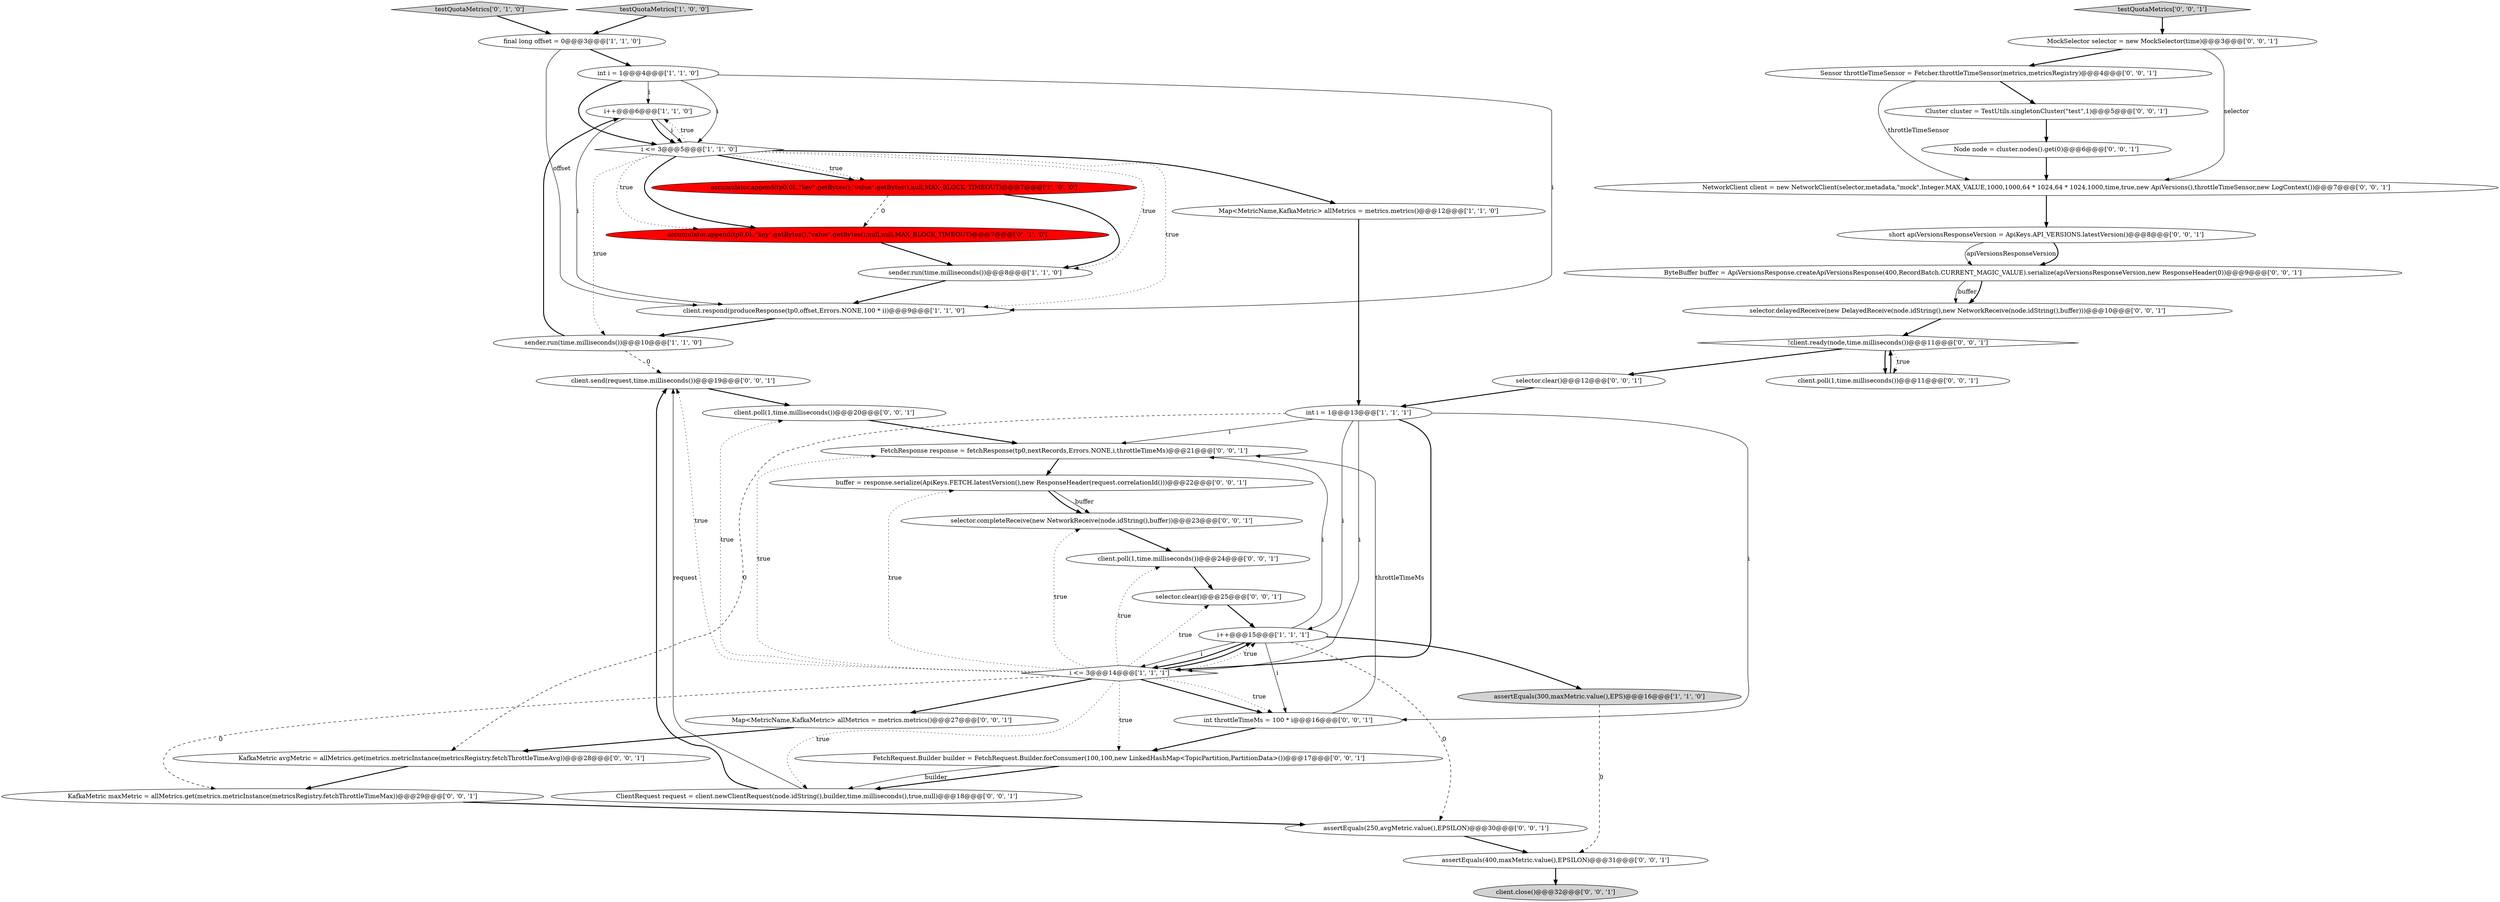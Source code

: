 digraph {
9 [style = filled, label = "i++@@@6@@@['1', '1', '0']", fillcolor = white, shape = ellipse image = "AAA0AAABBB1BBB"];
38 [style = filled, label = "testQuotaMetrics['0', '0', '1']", fillcolor = lightgray, shape = diamond image = "AAA0AAABBB3BBB"];
19 [style = filled, label = "NetworkClient client = new NetworkClient(selector,metadata,\"mock\",Integer.MAX_VALUE,1000,1000,64 * 1024,64 * 1024,1000,time,true,new ApiVersions(),throttleTimeSensor,new LogContext())@@@7@@@['0', '0', '1']", fillcolor = white, shape = ellipse image = "AAA0AAABBB3BBB"];
33 [style = filled, label = "assertEquals(400,maxMetric.value(),EPSILON)@@@31@@@['0', '0', '1']", fillcolor = white, shape = ellipse image = "AAA0AAABBB3BBB"];
22 [style = filled, label = "Map<MetricName,KafkaMetric> allMetrics = metrics.metrics()@@@27@@@['0', '0', '1']", fillcolor = white, shape = ellipse image = "AAA0AAABBB3BBB"];
29 [style = filled, label = "KafkaMetric avgMetric = allMetrics.get(metrics.metricInstance(metricsRegistry.fetchThrottleTimeAvg))@@@28@@@['0', '0', '1']", fillcolor = white, shape = ellipse image = "AAA0AAABBB3BBB"];
28 [style = filled, label = "int throttleTimeMs = 100 * i@@@16@@@['0', '0', '1']", fillcolor = white, shape = ellipse image = "AAA0AAABBB3BBB"];
24 [style = filled, label = "selector.clear()@@@25@@@['0', '0', '1']", fillcolor = white, shape = ellipse image = "AAA0AAABBB3BBB"];
13 [style = filled, label = "int i = 1@@@13@@@['1', '1', '1']", fillcolor = white, shape = ellipse image = "AAA0AAABBB1BBB"];
35 [style = filled, label = "buffer = response.serialize(ApiKeys.FETCH.latestVersion(),new ResponseHeader(request.correlationId()))@@@22@@@['0', '0', '1']", fillcolor = white, shape = ellipse image = "AAA0AAABBB3BBB"];
8 [style = filled, label = "int i = 1@@@4@@@['1', '1', '0']", fillcolor = white, shape = ellipse image = "AAA0AAABBB1BBB"];
11 [style = filled, label = "testQuotaMetrics['1', '0', '0']", fillcolor = lightgray, shape = diamond image = "AAA0AAABBB1BBB"];
17 [style = filled, label = "ByteBuffer buffer = ApiVersionsResponse.createApiVersionsResponse(400,RecordBatch.CURRENT_MAGIC_VALUE).serialize(apiVersionsResponseVersion,new ResponseHeader(0))@@@9@@@['0', '0', '1']", fillcolor = white, shape = ellipse image = "AAA0AAABBB3BBB"];
32 [style = filled, label = "FetchRequest.Builder builder = FetchRequest.Builder.forConsumer(100,100,new LinkedHashMap<TopicPartition,PartitionData>())@@@17@@@['0', '0', '1']", fillcolor = white, shape = ellipse image = "AAA0AAABBB3BBB"];
25 [style = filled, label = "client.close()@@@32@@@['0', '0', '1']", fillcolor = lightgray, shape = ellipse image = "AAA0AAABBB3BBB"];
18 [style = filled, label = "client.poll(1,time.milliseconds())@@@11@@@['0', '0', '1']", fillcolor = white, shape = ellipse image = "AAA0AAABBB3BBB"];
39 [style = filled, label = "client.poll(1,time.milliseconds())@@@20@@@['0', '0', '1']", fillcolor = white, shape = ellipse image = "AAA0AAABBB3BBB"];
43 [style = filled, label = "client.poll(1,time.milliseconds())@@@24@@@['0', '0', '1']", fillcolor = white, shape = ellipse image = "AAA0AAABBB3BBB"];
34 [style = filled, label = "Sensor throttleTimeSensor = Fetcher.throttleTimeSensor(metrics,metricsRegistry)@@@4@@@['0', '0', '1']", fillcolor = white, shape = ellipse image = "AAA0AAABBB3BBB"];
20 [style = filled, label = "!client.ready(node,time.milliseconds())@@@11@@@['0', '0', '1']", fillcolor = white, shape = diamond image = "AAA0AAABBB3BBB"];
21 [style = filled, label = "Node node = cluster.nodes().get(0)@@@6@@@['0', '0', '1']", fillcolor = white, shape = ellipse image = "AAA0AAABBB3BBB"];
7 [style = filled, label = "sender.run(time.milliseconds())@@@8@@@['1', '1', '0']", fillcolor = white, shape = ellipse image = "AAA0AAABBB1BBB"];
41 [style = filled, label = "client.send(request,time.milliseconds())@@@19@@@['0', '0', '1']", fillcolor = white, shape = ellipse image = "AAA0AAABBB3BBB"];
10 [style = filled, label = "sender.run(time.milliseconds())@@@10@@@['1', '1', '0']", fillcolor = white, shape = ellipse image = "AAA0AAABBB1BBB"];
16 [style = filled, label = "selector.completeReceive(new NetworkReceive(node.idString(),buffer))@@@23@@@['0', '0', '1']", fillcolor = white, shape = ellipse image = "AAA0AAABBB3BBB"];
12 [style = filled, label = "Map<MetricName,KafkaMetric> allMetrics = metrics.metrics()@@@12@@@['1', '1', '0']", fillcolor = white, shape = ellipse image = "AAA0AAABBB1BBB"];
37 [style = filled, label = "Cluster cluster = TestUtils.singletonCluster(\"test\",1)@@@5@@@['0', '0', '1']", fillcolor = white, shape = ellipse image = "AAA0AAABBB3BBB"];
15 [style = filled, label = "testQuotaMetrics['0', '1', '0']", fillcolor = lightgray, shape = diamond image = "AAA0AAABBB2BBB"];
2 [style = filled, label = "i++@@@15@@@['1', '1', '1']", fillcolor = white, shape = ellipse image = "AAA0AAABBB1BBB"];
31 [style = filled, label = "ClientRequest request = client.newClientRequest(node.idString(),builder,time.milliseconds(),true,null)@@@18@@@['0', '0', '1']", fillcolor = white, shape = ellipse image = "AAA0AAABBB3BBB"];
36 [style = filled, label = "MockSelector selector = new MockSelector(time)@@@3@@@['0', '0', '1']", fillcolor = white, shape = ellipse image = "AAA0AAABBB3BBB"];
0 [style = filled, label = "assertEquals(300,maxMetric.value(),EPS)@@@16@@@['1', '1', '0']", fillcolor = lightgray, shape = ellipse image = "AAA0AAABBB1BBB"];
6 [style = filled, label = "client.respond(produceResponse(tp0,offset,Errors.NONE,100 * i))@@@9@@@['1', '1', '0']", fillcolor = white, shape = ellipse image = "AAA0AAABBB1BBB"];
23 [style = filled, label = "FetchResponse response = fetchResponse(tp0,nextRecords,Errors.NONE,i,throttleTimeMs)@@@21@@@['0', '0', '1']", fillcolor = white, shape = ellipse image = "AAA0AAABBB3BBB"];
42 [style = filled, label = "selector.clear()@@@12@@@['0', '0', '1']", fillcolor = white, shape = ellipse image = "AAA0AAABBB3BBB"];
40 [style = filled, label = "assertEquals(250,avgMetric.value(),EPSILON)@@@30@@@['0', '0', '1']", fillcolor = white, shape = ellipse image = "AAA0AAABBB3BBB"];
3 [style = filled, label = "i <= 3@@@5@@@['1', '1', '0']", fillcolor = white, shape = diamond image = "AAA0AAABBB1BBB"];
14 [style = filled, label = "accumulator.append(tp0,0L,\"key\".getBytes(),\"value\".getBytes(),null,null,MAX_BLOCK_TIMEOUT)@@@7@@@['0', '1', '0']", fillcolor = red, shape = ellipse image = "AAA1AAABBB2BBB"];
26 [style = filled, label = "KafkaMetric maxMetric = allMetrics.get(metrics.metricInstance(metricsRegistry.fetchThrottleTimeMax))@@@29@@@['0', '0', '1']", fillcolor = white, shape = ellipse image = "AAA0AAABBB3BBB"];
1 [style = filled, label = "i <= 3@@@14@@@['1', '1', '1']", fillcolor = white, shape = diamond image = "AAA0AAABBB1BBB"];
4 [style = filled, label = "accumulator.append(tp0,0L,\"key\".getBytes(),\"value\".getBytes(),null,MAX_BLOCK_TIMEOUT)@@@7@@@['1', '0', '0']", fillcolor = red, shape = ellipse image = "AAA1AAABBB1BBB"];
27 [style = filled, label = "short apiVersionsResponseVersion = ApiKeys.API_VERSIONS.latestVersion()@@@8@@@['0', '0', '1']", fillcolor = white, shape = ellipse image = "AAA0AAABBB3BBB"];
5 [style = filled, label = "final long offset = 0@@@3@@@['1', '1', '0']", fillcolor = white, shape = ellipse image = "AAA0AAABBB1BBB"];
30 [style = filled, label = "selector.delayedReceive(new DelayedReceive(node.idString(),new NetworkReceive(node.idString(),buffer)))@@@10@@@['0', '0', '1']", fillcolor = white, shape = ellipse image = "AAA0AAABBB3BBB"];
1->39 [style = dotted, label="true"];
30->20 [style = bold, label=""];
13->23 [style = solid, label="i"];
1->31 [style = dotted, label="true"];
26->40 [style = bold, label=""];
3->6 [style = dotted, label="true"];
3->4 [style = bold, label=""];
13->1 [style = bold, label=""];
14->7 [style = bold, label=""];
1->28 [style = bold, label=""];
10->41 [style = dashed, label="0"];
27->17 [style = solid, label="apiVersionsResponseVersion"];
9->6 [style = solid, label="i"];
33->25 [style = bold, label=""];
43->24 [style = bold, label=""];
36->19 [style = solid, label="selector"];
39->23 [style = bold, label=""];
27->17 [style = bold, label=""];
16->43 [style = bold, label=""];
20->18 [style = dotted, label="true"];
1->23 [style = dotted, label="true"];
28->23 [style = solid, label="throttleTimeMs"];
34->19 [style = solid, label="throttleTimeSensor"];
8->6 [style = solid, label="i"];
17->30 [style = solid, label="buffer"];
3->7 [style = dotted, label="true"];
1->35 [style = dotted, label="true"];
21->19 [style = bold, label=""];
13->29 [style = dashed, label="0"];
37->21 [style = bold, label=""];
1->43 [style = dotted, label="true"];
1->41 [style = dotted, label="true"];
1->32 [style = dotted, label="true"];
29->26 [style = bold, label=""];
23->35 [style = bold, label=""];
20->18 [style = bold, label=""];
18->20 [style = bold, label=""];
0->33 [style = dashed, label="0"];
2->1 [style = solid, label="i"];
7->6 [style = bold, label=""];
31->41 [style = bold, label=""];
2->28 [style = solid, label="i"];
32->31 [style = bold, label=""];
1->28 [style = dotted, label="true"];
13->1 [style = solid, label="i"];
1->26 [style = dashed, label="0"];
2->1 [style = bold, label=""];
3->10 [style = dotted, label="true"];
8->3 [style = bold, label=""];
22->29 [style = bold, label=""];
3->12 [style = bold, label=""];
3->9 [style = dotted, label="true"];
4->7 [style = bold, label=""];
3->14 [style = dotted, label="true"];
28->32 [style = bold, label=""];
12->13 [style = bold, label=""];
11->5 [style = bold, label=""];
40->33 [style = bold, label=""];
2->0 [style = bold, label=""];
13->2 [style = solid, label="i"];
6->10 [style = bold, label=""];
20->42 [style = bold, label=""];
9->3 [style = bold, label=""];
4->14 [style = dashed, label="0"];
10->9 [style = bold, label=""];
1->2 [style = bold, label=""];
13->28 [style = solid, label="i"];
1->16 [style = dotted, label="true"];
36->34 [style = bold, label=""];
32->31 [style = solid, label="builder"];
5->8 [style = bold, label=""];
42->13 [style = bold, label=""];
35->16 [style = bold, label=""];
8->3 [style = solid, label="i"];
24->2 [style = bold, label=""];
3->14 [style = bold, label=""];
1->24 [style = dotted, label="true"];
2->23 [style = solid, label="i"];
3->4 [style = dotted, label="true"];
38->36 [style = bold, label=""];
17->30 [style = bold, label=""];
8->9 [style = solid, label="i"];
15->5 [style = bold, label=""];
1->22 [style = bold, label=""];
34->37 [style = bold, label=""];
31->41 [style = solid, label="request"];
19->27 [style = bold, label=""];
5->6 [style = solid, label="offset"];
35->16 [style = solid, label="buffer"];
2->40 [style = dashed, label="0"];
41->39 [style = bold, label=""];
1->2 [style = dotted, label="true"];
9->3 [style = solid, label="i"];
}

